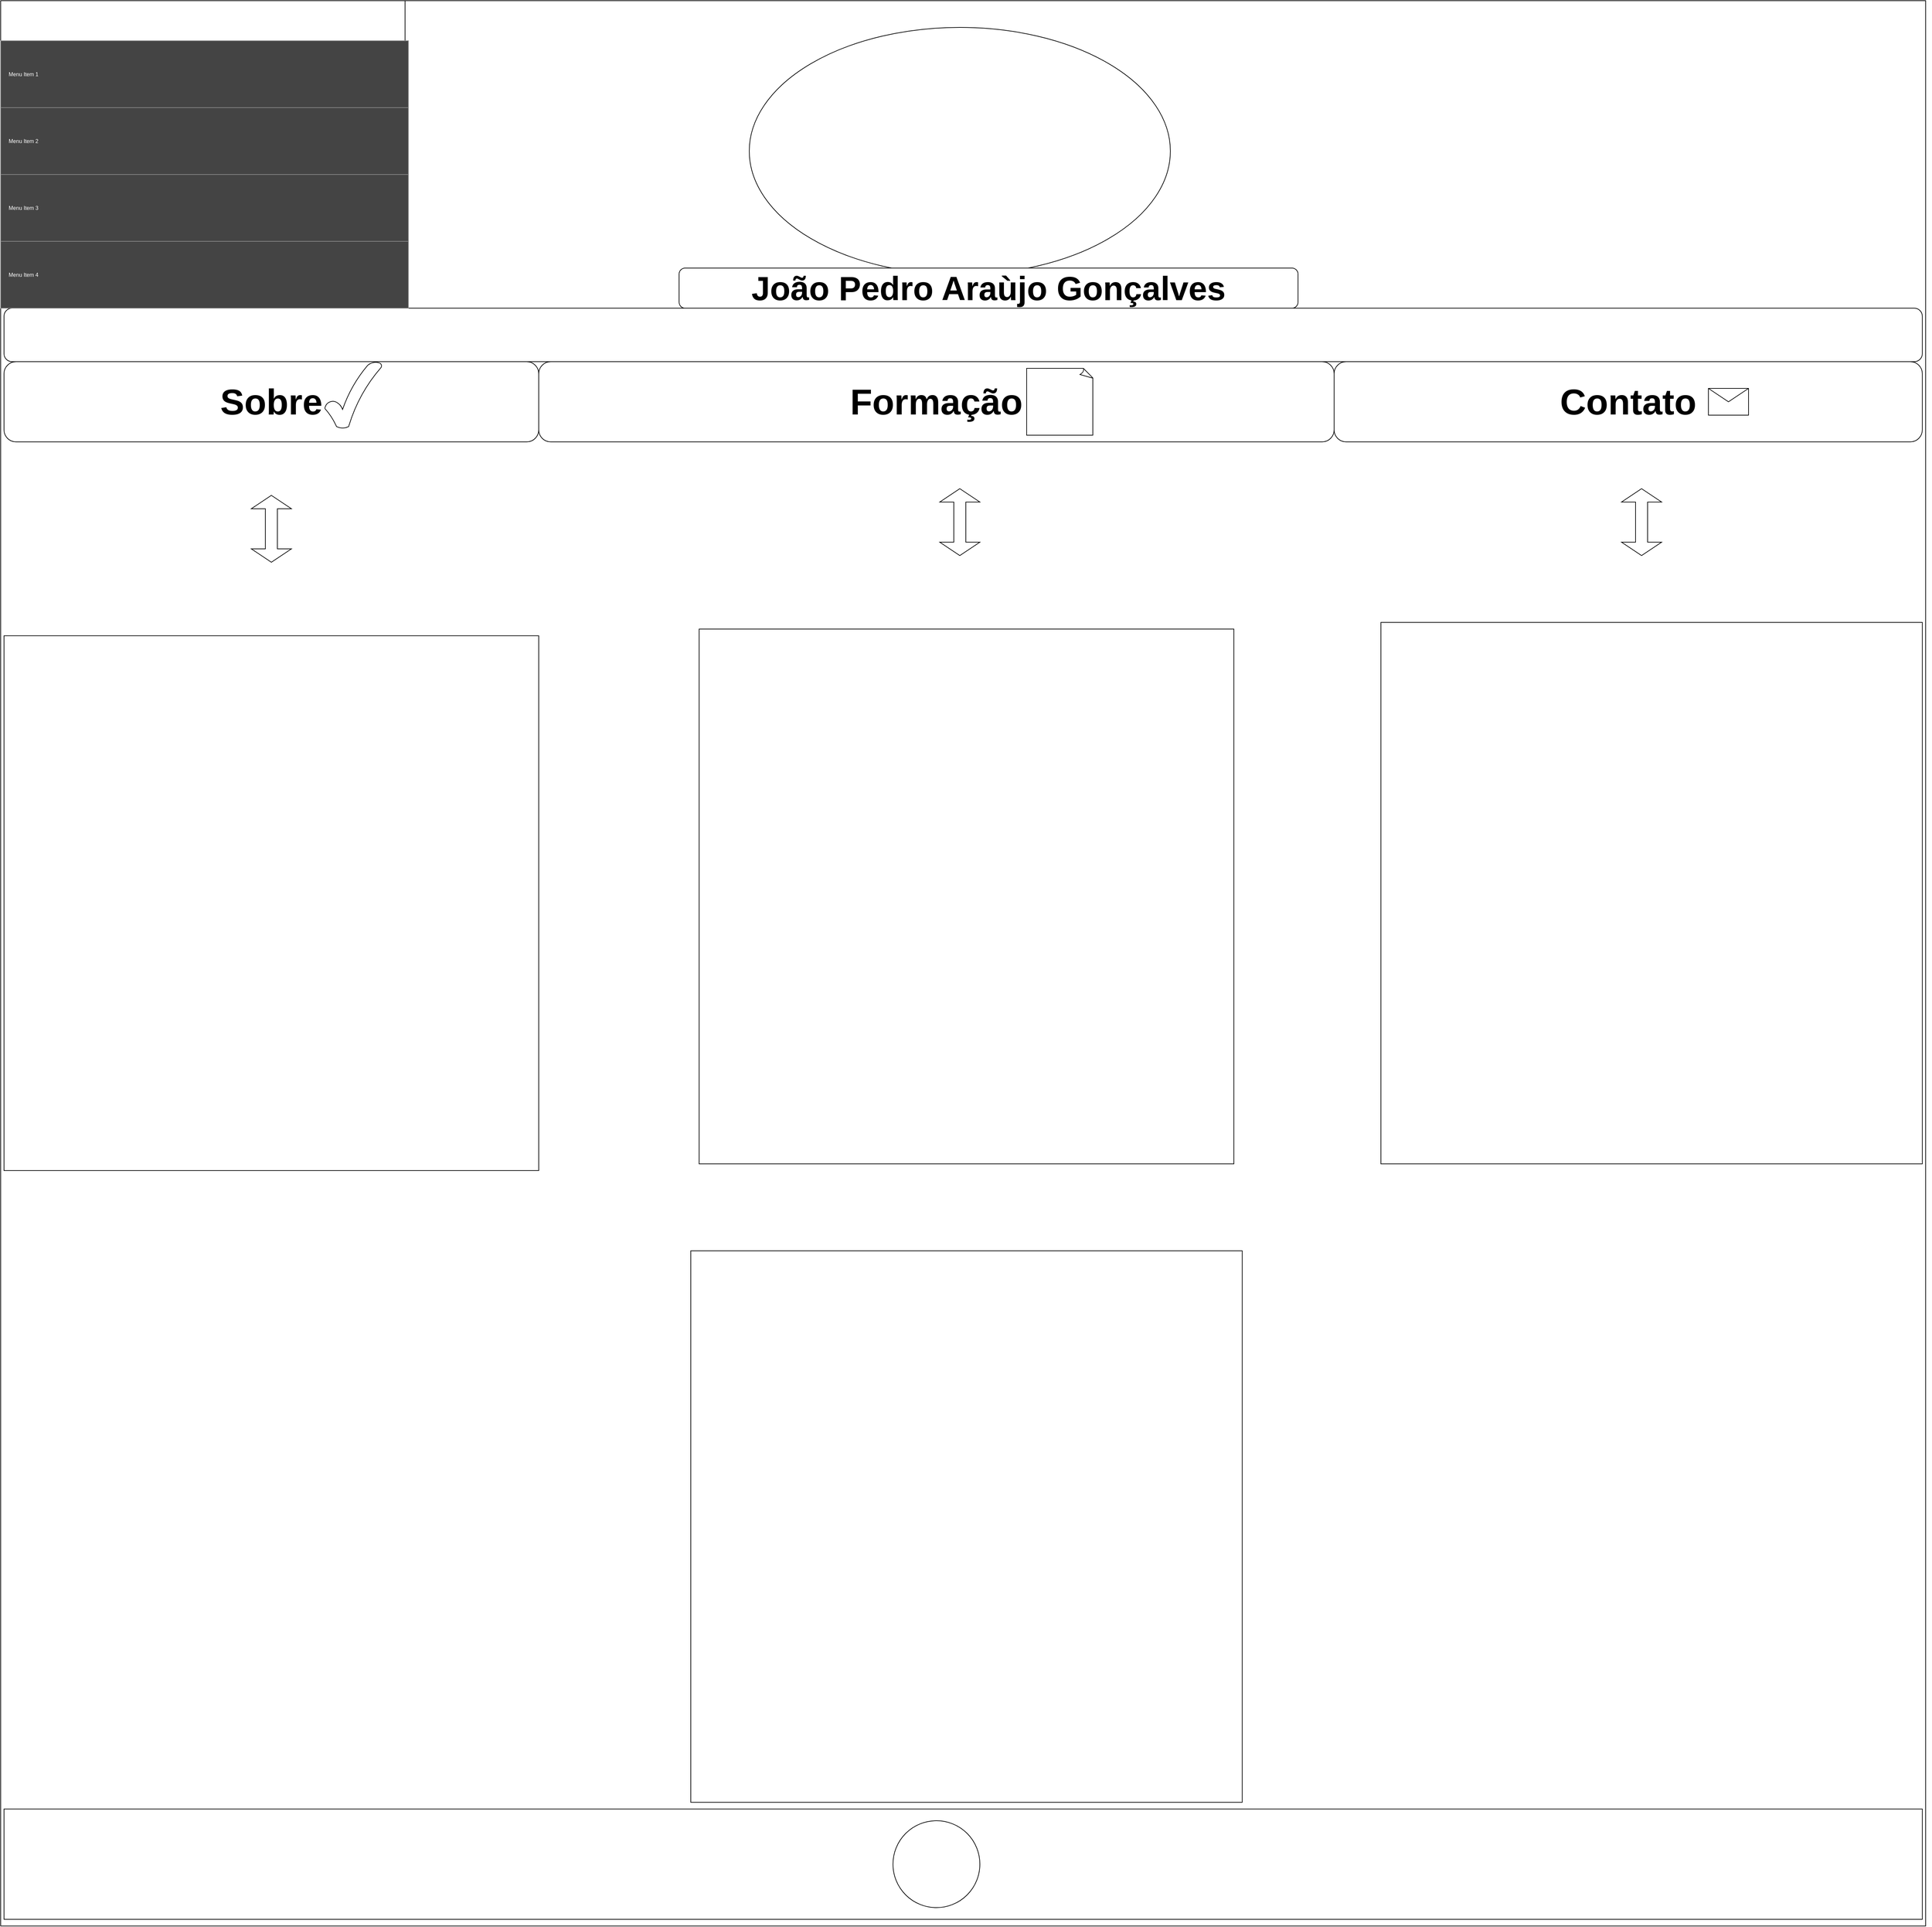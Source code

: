 <mxfile version="24.7.8">
  <diagram name="Página-1" id="tbgP_R5B6ewvdQL0FVfd">
    <mxGraphModel dx="5736" dy="3088" grid="1" gridSize="10" guides="1" tooltips="1" connect="1" arrows="1" fold="1" page="1" pageScale="1" pageWidth="827" pageHeight="1169" math="0" shadow="0">
      <root>
        <mxCell id="0" />
        <mxCell id="1" parent="0" />
        <mxCell id="Gebos6gf0XQl3oeo-OAO-2" style="edgeStyle=orthogonalEdgeStyle;rounded=0;orthogonalLoop=1;jettySize=auto;html=1;exitX=1;exitY=0.5;exitDx=0;exitDy=0;" edge="1" parent="1" source="Gebos6gf0XQl3oeo-OAO-1">
          <mxGeometry relative="1" as="geometry">
            <mxPoint x="2070" y="830" as="targetPoint" />
            <Array as="points">
              <mxPoint x="1860" y="820" />
              <mxPoint x="1860" y="830" />
            </Array>
          </mxGeometry>
        </mxCell>
        <mxCell id="Gebos6gf0XQl3oeo-OAO-1" value="" style="whiteSpace=wrap;html=1;aspect=fixed;fontFamily=Comic Sans MS;" vertex="1" parent="1">
          <mxGeometry x="65" y="100" width="2880" height="2880" as="geometry" />
        </mxCell>
        <mxCell id="Gebos6gf0XQl3oeo-OAO-3" value="" style="ellipse;whiteSpace=wrap;html=1;" vertex="1" parent="1">
          <mxGeometry x="1185" y="140" width="630" height="370" as="geometry" />
        </mxCell>
        <mxCell id="Gebos6gf0XQl3oeo-OAO-4" value="" style="rounded=1;whiteSpace=wrap;html=1;" vertex="1" parent="1">
          <mxGeometry x="70" y="560" width="2870" height="80" as="geometry" />
        </mxCell>
        <mxCell id="Gebos6gf0XQl3oeo-OAO-6" value="&lt;h1 style=&quot;font-size: 50px;&quot;&gt;João Pedro Araùjo Gonçalves&lt;/h1&gt;" style="rounded=1;whiteSpace=wrap;html=1;" vertex="1" parent="1">
          <mxGeometry x="1080" y="500" width="926" height="60" as="geometry" />
        </mxCell>
        <mxCell id="Gebos6gf0XQl3oeo-OAO-11" value="&lt;h1 style=&quot;font-size: 54px;&quot;&gt;Formação&lt;/h1&gt;" style="rounded=1;whiteSpace=wrap;html=1;" vertex="1" parent="1">
          <mxGeometry x="870" y="640" width="1190" height="120" as="geometry" />
        </mxCell>
        <mxCell id="Gebos6gf0XQl3oeo-OAO-13" value="&lt;h3 style=&quot;font-size: 54px;&quot;&gt;Sobre&lt;/h3&gt;" style="rounded=1;whiteSpace=wrap;html=1;" vertex="1" parent="1">
          <mxGeometry x="70" y="640" width="800" height="120" as="geometry" />
        </mxCell>
        <mxCell id="Gebos6gf0XQl3oeo-OAO-17" value="&lt;h1 style=&quot;font-size: 54px;&quot;&gt;Contato&lt;/h1&gt;" style="rounded=1;whiteSpace=wrap;html=1;" vertex="1" parent="1">
          <mxGeometry x="2060" y="640" width="880" height="120" as="geometry" />
        </mxCell>
        <mxCell id="Gebos6gf0XQl3oeo-OAO-24" value="" style="shape=message;html=1;html=1;outlineConnect=0;labelPosition=center;verticalLabelPosition=bottom;align=center;verticalAlign=top;" vertex="1" parent="1">
          <mxGeometry x="2620" y="680" width="60" height="40" as="geometry" />
        </mxCell>
        <mxCell id="Gebos6gf0XQl3oeo-OAO-26" value="" style="whiteSpace=wrap;html=1;shape=mxgraph.basic.document" vertex="1" parent="1">
          <mxGeometry x="1600" y="650" width="100" height="100" as="geometry" />
        </mxCell>
        <mxCell id="Gebos6gf0XQl3oeo-OAO-31" value="" style="verticalLabelPosition=bottom;verticalAlign=top;html=1;shape=mxgraph.basic.tick" vertex="1" parent="1">
          <mxGeometry x="550" y="640" width="85" height="100" as="geometry" />
        </mxCell>
        <mxCell id="Gebos6gf0XQl3oeo-OAO-37" value="" style="shape=doubleArrow;direction=south;whiteSpace=wrap;html=1;" vertex="1" parent="1">
          <mxGeometry x="1470" y="830" width="60" height="100" as="geometry" />
        </mxCell>
        <mxCell id="Gebos6gf0XQl3oeo-OAO-38" value="" style="shape=doubleArrow;direction=south;whiteSpace=wrap;html=1;" vertex="1" parent="1">
          <mxGeometry x="440" y="840" width="60" height="100" as="geometry" />
        </mxCell>
        <mxCell id="Gebos6gf0XQl3oeo-OAO-39" value="" style="shape=doubleArrow;direction=south;whiteSpace=wrap;html=1;" vertex="1" parent="1">
          <mxGeometry x="2490" y="830" width="60" height="100" as="geometry" />
        </mxCell>
        <mxCell id="Gebos6gf0XQl3oeo-OAO-43" value="" style="whiteSpace=wrap;html=1;aspect=fixed;" vertex="1" parent="1">
          <mxGeometry x="70" y="1050" width="800" height="800" as="geometry" />
        </mxCell>
        <mxCell id="Gebos6gf0XQl3oeo-OAO-44" value="" style="whiteSpace=wrap;html=1;aspect=fixed;" vertex="1" parent="1">
          <mxGeometry x="1110" y="1040" width="800" height="800" as="geometry" />
        </mxCell>
        <mxCell id="Gebos6gf0XQl3oeo-OAO-45" value="" style="whiteSpace=wrap;html=1;aspect=fixed;" vertex="1" parent="1">
          <mxGeometry x="2130" y="1030" width="810" height="810" as="geometry" />
        </mxCell>
        <mxCell id="Gebos6gf0XQl3oeo-OAO-46" value="" style="rounded=0;whiteSpace=wrap;html=1;" vertex="1" parent="1">
          <mxGeometry x="70" y="2805" width="2870" height="165" as="geometry" />
        </mxCell>
        <mxCell id="Gebos6gf0XQl3oeo-OAO-47" value="" style="ellipse;whiteSpace=wrap;html=1;" vertex="1" parent="1">
          <mxGeometry x="1400" y="2822.5" width="130" height="130" as="geometry" />
        </mxCell>
        <mxCell id="Gebos6gf0XQl3oeo-OAO-55" value="" style="rounded=0;whiteSpace=wrap;html=1;" vertex="1" parent="1">
          <mxGeometry x="65" y="100" width="605" height="60" as="geometry" />
        </mxCell>
        <mxCell id="Gebos6gf0XQl3oeo-OAO-69" value="" style="strokeWidth=1;html=1;shadow=0;dashed=0;shape=mxgraph.android.rrect;rSize=0;strokeColor=#888888;fillColor=#444444;" vertex="1" parent="1">
          <mxGeometry x="65" y="160" width="610" height="400" as="geometry" />
        </mxCell>
        <mxCell id="Gebos6gf0XQl3oeo-OAO-70" value="Menu Item 1" style="strokeColor=inherit;fillColor=inherit;gradientColor=inherit;strokeWidth=1;html=1;shadow=0;dashed=0;shape=mxgraph.android.rrect;rSize=0;align=left;spacingLeft=10;fontSize=8;fontColor=#ffffff;" vertex="1" parent="Gebos6gf0XQl3oeo-OAO-69">
          <mxGeometry width="610" height="100" as="geometry" />
        </mxCell>
        <mxCell id="Gebos6gf0XQl3oeo-OAO-71" value="Menu Item 2" style="strokeColor=inherit;fillColor=inherit;gradientColor=inherit;strokeWidth=1;html=1;shadow=0;dashed=0;shape=mxgraph.android.rrect;rSize=0;align=left;spacingLeft=10;fontSize=8;fontColor=#ffffff;" vertex="1" parent="Gebos6gf0XQl3oeo-OAO-69">
          <mxGeometry y="100" width="610" height="100" as="geometry" />
        </mxCell>
        <mxCell id="Gebos6gf0XQl3oeo-OAO-72" value="Menu Item 3" style="strokeColor=inherit;fillColor=inherit;gradientColor=inherit;strokeWidth=1;html=1;shadow=0;dashed=0;shape=mxgraph.android.rrect;rSize=0;align=left;spacingLeft=10;fontSize=8;fontColor=#ffffff;" vertex="1" parent="Gebos6gf0XQl3oeo-OAO-69">
          <mxGeometry y="200" width="610" height="100" as="geometry" />
        </mxCell>
        <mxCell id="Gebos6gf0XQl3oeo-OAO-73" value="Menu Item 4" style="strokeColor=inherit;fillColor=inherit;gradientColor=inherit;strokeWidth=1;html=1;shadow=0;dashed=0;shape=mxgraph.android.rrect;rSize=0;align=left;spacingLeft=10;fontSize=8;fontColor=#ffffff;" vertex="1" parent="Gebos6gf0XQl3oeo-OAO-69">
          <mxGeometry y="300" width="610" height="100" as="geometry" />
        </mxCell>
        <mxCell id="Gebos6gf0XQl3oeo-OAO-77" value="" style="shape=image;html=1;verticalAlign=top;verticalLabelPosition=bottom;labelBackgroundColor=#ffffff;imageAspect=0;aspect=fixed;image=https://cdn1.iconfinder.com/data/icons/science-technology-outline-24-px/24/Magnifier_magnifying_glass_search_search_web_searching_glass-128.png" vertex="1" parent="1">
          <mxGeometry x="670" y="100" width="78" height="78" as="geometry" />
        </mxCell>
        <mxCell id="Gebos6gf0XQl3oeo-OAO-79" value="" style="whiteSpace=wrap;html=1;aspect=fixed;" vertex="1" parent="1">
          <mxGeometry x="1097.5" y="1970" width="825" height="825" as="geometry" />
        </mxCell>
      </root>
    </mxGraphModel>
  </diagram>
</mxfile>
